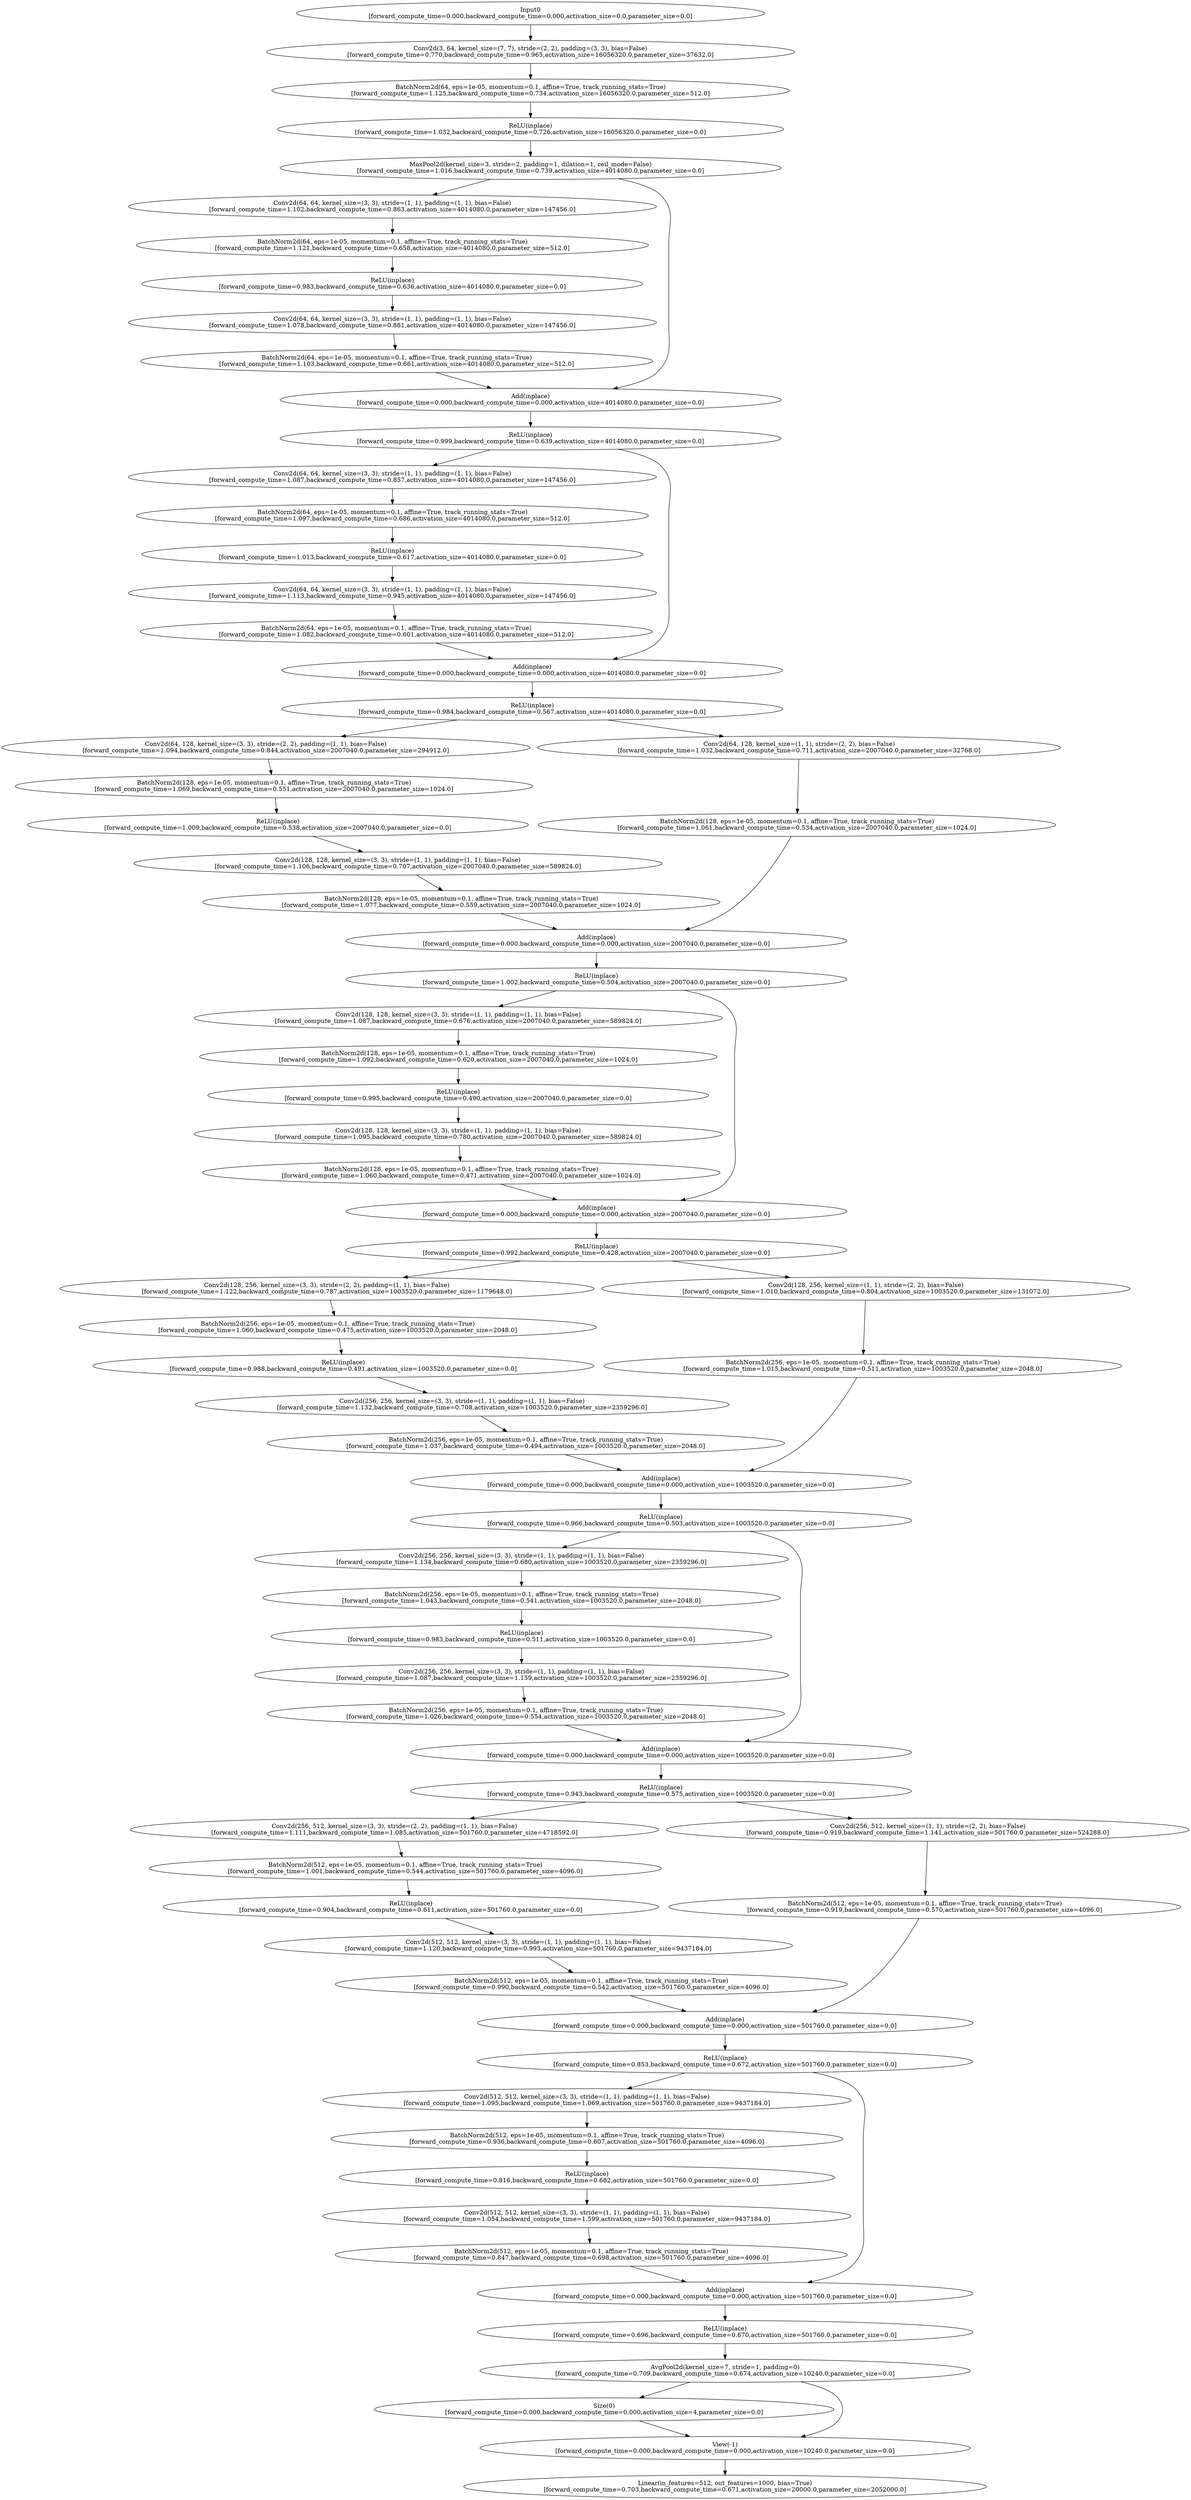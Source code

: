 digraph {
	node1 [label="Input0
[forward_compute_time=0.000,backward_compute_time=0.000,activation_size=0.0,parameter_size=0.0]"]
	node2 [label="Conv2d(3, 64, kernel_size=(7, 7), stride=(2, 2), padding=(3, 3), bias=False)
[forward_compute_time=0.770,backward_compute_time=0.965,activation_size=16056320.0,parameter_size=37632.0]"]
	node3 [label="BatchNorm2d(64, eps=1e-05, momentum=0.1, affine=True, track_running_stats=True)
[forward_compute_time=1.125,backward_compute_time=0.734,activation_size=16056320.0,parameter_size=512.0]"]
	node4 [label="ReLU(inplace)
[forward_compute_time=1.032,backward_compute_time=0.726,activation_size=16056320.0,parameter_size=0.0]"]
	node5 [label="MaxPool2d(kernel_size=3, stride=2, padding=1, dilation=1, ceil_mode=False)
[forward_compute_time=1.016,backward_compute_time=0.739,activation_size=4014080.0,parameter_size=0.0]"]
	node6 [label="Conv2d(64, 64, kernel_size=(3, 3), stride=(1, 1), padding=(1, 1), bias=False)
[forward_compute_time=1.102,backward_compute_time=0.863,activation_size=4014080.0,parameter_size=147456.0]"]
	node7 [label="BatchNorm2d(64, eps=1e-05, momentum=0.1, affine=True, track_running_stats=True)
[forward_compute_time=1.121,backward_compute_time=0.658,activation_size=4014080.0,parameter_size=512.0]"]
	node8 [label="ReLU(inplace)
[forward_compute_time=0.983,backward_compute_time=0.636,activation_size=4014080.0,parameter_size=0.0]"]
	node9 [label="Conv2d(64, 64, kernel_size=(3, 3), stride=(1, 1), padding=(1, 1), bias=False)
[forward_compute_time=1.078,backward_compute_time=0.881,activation_size=4014080.0,parameter_size=147456.0]"]
	node10 [label="BatchNorm2d(64, eps=1e-05, momentum=0.1, affine=True, track_running_stats=True)
[forward_compute_time=1.103,backward_compute_time=0.661,activation_size=4014080.0,parameter_size=512.0]"]
	node11 [label="Add(inplace)
[forward_compute_time=0.000,backward_compute_time=0.000,activation_size=4014080.0,parameter_size=0.0]"]
	node12 [label="ReLU(inplace)
[forward_compute_time=0.999,backward_compute_time=0.639,activation_size=4014080.0,parameter_size=0.0]"]
	node13 [label="Conv2d(64, 64, kernel_size=(3, 3), stride=(1, 1), padding=(1, 1), bias=False)
[forward_compute_time=1.087,backward_compute_time=0.857,activation_size=4014080.0,parameter_size=147456.0]"]
	node14 [label="BatchNorm2d(64, eps=1e-05, momentum=0.1, affine=True, track_running_stats=True)
[forward_compute_time=1.097,backward_compute_time=0.686,activation_size=4014080.0,parameter_size=512.0]"]
	node15 [label="ReLU(inplace)
[forward_compute_time=1.013,backward_compute_time=0.617,activation_size=4014080.0,parameter_size=0.0]"]
	node16 [label="Conv2d(64, 64, kernel_size=(3, 3), stride=(1, 1), padding=(1, 1), bias=False)
[forward_compute_time=1.113,backward_compute_time=0.945,activation_size=4014080.0,parameter_size=147456.0]"]
	node17 [label="BatchNorm2d(64, eps=1e-05, momentum=0.1, affine=True, track_running_stats=True)
[forward_compute_time=1.082,backward_compute_time=0.601,activation_size=4014080.0,parameter_size=512.0]"]
	node18 [label="Add(inplace)
[forward_compute_time=0.000,backward_compute_time=0.000,activation_size=4014080.0,parameter_size=0.0]"]
	node19 [label="ReLU(inplace)
[forward_compute_time=0.984,backward_compute_time=0.567,activation_size=4014080.0,parameter_size=0.0]"]
	node20 [label="Conv2d(64, 128, kernel_size=(3, 3), stride=(2, 2), padding=(1, 1), bias=False)
[forward_compute_time=1.094,backward_compute_time=0.844,activation_size=2007040.0,parameter_size=294912.0]"]
	node21 [label="BatchNorm2d(128, eps=1e-05, momentum=0.1, affine=True, track_running_stats=True)
[forward_compute_time=1.069,backward_compute_time=0.551,activation_size=2007040.0,parameter_size=1024.0]"]
	node22 [label="ReLU(inplace)
[forward_compute_time=1.009,backward_compute_time=0.538,activation_size=2007040.0,parameter_size=0.0]"]
	node23 [label="Conv2d(128, 128, kernel_size=(3, 3), stride=(1, 1), padding=(1, 1), bias=False)
[forward_compute_time=1.106,backward_compute_time=0.707,activation_size=2007040.0,parameter_size=589824.0]"]
	node24 [label="BatchNorm2d(128, eps=1e-05, momentum=0.1, affine=True, track_running_stats=True)
[forward_compute_time=1.077,backward_compute_time=0.559,activation_size=2007040.0,parameter_size=1024.0]"]
	node25 [label="Conv2d(64, 128, kernel_size=(1, 1), stride=(2, 2), bias=False)
[forward_compute_time=1.032,backward_compute_time=0.711,activation_size=2007040.0,parameter_size=32768.0]"]
	node26 [label="BatchNorm2d(128, eps=1e-05, momentum=0.1, affine=True, track_running_stats=True)
[forward_compute_time=1.061,backward_compute_time=0.534,activation_size=2007040.0,parameter_size=1024.0]"]
	node27 [label="Add(inplace)
[forward_compute_time=0.000,backward_compute_time=0.000,activation_size=2007040.0,parameter_size=0.0]"]
	node28 [label="ReLU(inplace)
[forward_compute_time=1.002,backward_compute_time=0.504,activation_size=2007040.0,parameter_size=0.0]"]
	node29 [label="Conv2d(128, 128, kernel_size=(3, 3), stride=(1, 1), padding=(1, 1), bias=False)
[forward_compute_time=1.087,backward_compute_time=0.676,activation_size=2007040.0,parameter_size=589824.0]"]
	node30 [label="BatchNorm2d(128, eps=1e-05, momentum=0.1, affine=True, track_running_stats=True)
[forward_compute_time=1.092,backward_compute_time=0.620,activation_size=2007040.0,parameter_size=1024.0]"]
	node31 [label="ReLU(inplace)
[forward_compute_time=0.995,backward_compute_time=0.490,activation_size=2007040.0,parameter_size=0.0]"]
	node32 [label="Conv2d(128, 128, kernel_size=(3, 3), stride=(1, 1), padding=(1, 1), bias=False)
[forward_compute_time=1.095,backward_compute_time=0.780,activation_size=2007040.0,parameter_size=589824.0]"]
	node33 [label="BatchNorm2d(128, eps=1e-05, momentum=0.1, affine=True, track_running_stats=True)
[forward_compute_time=1.060,backward_compute_time=0.471,activation_size=2007040.0,parameter_size=1024.0]"]
	node34 [label="Add(inplace)
[forward_compute_time=0.000,backward_compute_time=0.000,activation_size=2007040.0,parameter_size=0.0]"]
	node35 [label="ReLU(inplace)
[forward_compute_time=0.992,backward_compute_time=0.428,activation_size=2007040.0,parameter_size=0.0]"]
	node36 [label="Conv2d(128, 256, kernel_size=(3, 3), stride=(2, 2), padding=(1, 1), bias=False)
[forward_compute_time=1.122,backward_compute_time=0.787,activation_size=1003520.0,parameter_size=1179648.0]"]
	node37 [label="BatchNorm2d(256, eps=1e-05, momentum=0.1, affine=True, track_running_stats=True)
[forward_compute_time=1.060,backward_compute_time=0.475,activation_size=1003520.0,parameter_size=2048.0]"]
	node38 [label="ReLU(inplace)
[forward_compute_time=0.988,backward_compute_time=0.491,activation_size=1003520.0,parameter_size=0.0]"]
	node39 [label="Conv2d(256, 256, kernel_size=(3, 3), stride=(1, 1), padding=(1, 1), bias=False)
[forward_compute_time=1.132,backward_compute_time=0.708,activation_size=1003520.0,parameter_size=2359296.0]"]
	node40 [label="BatchNorm2d(256, eps=1e-05, momentum=0.1, affine=True, track_running_stats=True)
[forward_compute_time=1.037,backward_compute_time=0.494,activation_size=1003520.0,parameter_size=2048.0]"]
	node41 [label="Conv2d(128, 256, kernel_size=(1, 1), stride=(2, 2), bias=False)
[forward_compute_time=1.010,backward_compute_time=0.804,activation_size=1003520.0,parameter_size=131072.0]"]
	node42 [label="BatchNorm2d(256, eps=1e-05, momentum=0.1, affine=True, track_running_stats=True)
[forward_compute_time=1.015,backward_compute_time=0.511,activation_size=1003520.0,parameter_size=2048.0]"]
	node43 [label="Add(inplace)
[forward_compute_time=0.000,backward_compute_time=0.000,activation_size=1003520.0,parameter_size=0.0]"]
	node44 [label="ReLU(inplace)
[forward_compute_time=0.966,backward_compute_time=0.503,activation_size=1003520.0,parameter_size=0.0]"]
	node45 [label="Conv2d(256, 256, kernel_size=(3, 3), stride=(1, 1), padding=(1, 1), bias=False)
[forward_compute_time=1.134,backward_compute_time=0.680,activation_size=1003520.0,parameter_size=2359296.0]"]
	node46 [label="BatchNorm2d(256, eps=1e-05, momentum=0.1, affine=True, track_running_stats=True)
[forward_compute_time=1.043,backward_compute_time=0.541,activation_size=1003520.0,parameter_size=2048.0]"]
	node47 [label="ReLU(inplace)
[forward_compute_time=0.983,backward_compute_time=0.511,activation_size=1003520.0,parameter_size=0.0]"]
	node48 [label="Conv2d(256, 256, kernel_size=(3, 3), stride=(1, 1), padding=(1, 1), bias=False)
[forward_compute_time=1.087,backward_compute_time=1.159,activation_size=1003520.0,parameter_size=2359296.0]"]
	node49 [label="BatchNorm2d(256, eps=1e-05, momentum=0.1, affine=True, track_running_stats=True)
[forward_compute_time=1.026,backward_compute_time=0.554,activation_size=1003520.0,parameter_size=2048.0]"]
	node50 [label="Add(inplace)
[forward_compute_time=0.000,backward_compute_time=0.000,activation_size=1003520.0,parameter_size=0.0]"]
	node51 [label="ReLU(inplace)
[forward_compute_time=0.943,backward_compute_time=0.575,activation_size=1003520.0,parameter_size=0.0]"]
	node52 [label="Conv2d(256, 512, kernel_size=(3, 3), stride=(2, 2), padding=(1, 1), bias=False)
[forward_compute_time=1.111,backward_compute_time=1.085,activation_size=501760.0,parameter_size=4718592.0]"]
	node53 [label="BatchNorm2d(512, eps=1e-05, momentum=0.1, affine=True, track_running_stats=True)
[forward_compute_time=1.001,backward_compute_time=0.544,activation_size=501760.0,parameter_size=4096.0]"]
	node54 [label="ReLU(inplace)
[forward_compute_time=0.904,backward_compute_time=0.611,activation_size=501760.0,parameter_size=0.0]"]
	node55 [label="Conv2d(512, 512, kernel_size=(3, 3), stride=(1, 1), padding=(1, 1), bias=False)
[forward_compute_time=1.120,backward_compute_time=0.993,activation_size=501760.0,parameter_size=9437184.0]"]
	node56 [label="BatchNorm2d(512, eps=1e-05, momentum=0.1, affine=True, track_running_stats=True)
[forward_compute_time=0.990,backward_compute_time=0.542,activation_size=501760.0,parameter_size=4096.0]"]
	node57 [label="Conv2d(256, 512, kernel_size=(1, 1), stride=(2, 2), bias=False)
[forward_compute_time=0.919,backward_compute_time=1.141,activation_size=501760.0,parameter_size=524288.0]"]
	node58 [label="BatchNorm2d(512, eps=1e-05, momentum=0.1, affine=True, track_running_stats=True)
[forward_compute_time=0.919,backward_compute_time=0.570,activation_size=501760.0,parameter_size=4096.0]"]
	node59 [label="Add(inplace)
[forward_compute_time=0.000,backward_compute_time=0.000,activation_size=501760.0,parameter_size=0.0]"]
	node60 [label="ReLU(inplace)
[forward_compute_time=0.853,backward_compute_time=0.672,activation_size=501760.0,parameter_size=0.0]"]
	node61 [label="Conv2d(512, 512, kernel_size=(3, 3), stride=(1, 1), padding=(1, 1), bias=False)
[forward_compute_time=1.095,backward_compute_time=1.069,activation_size=501760.0,parameter_size=9437184.0]"]
	node62 [label="BatchNorm2d(512, eps=1e-05, momentum=0.1, affine=True, track_running_stats=True)
[forward_compute_time=0.936,backward_compute_time=0.607,activation_size=501760.0,parameter_size=4096.0]"]
	node63 [label="ReLU(inplace)
[forward_compute_time=0.816,backward_compute_time=0.682,activation_size=501760.0,parameter_size=0.0]"]
	node64 [label="Conv2d(512, 512, kernel_size=(3, 3), stride=(1, 1), padding=(1, 1), bias=False)
[forward_compute_time=1.054,backward_compute_time=1.599,activation_size=501760.0,parameter_size=9437184.0]"]
	node65 [label="BatchNorm2d(512, eps=1e-05, momentum=0.1, affine=True, track_running_stats=True)
[forward_compute_time=0.847,backward_compute_time=0.698,activation_size=501760.0,parameter_size=4096.0]"]
	node66 [label="Add(inplace)
[forward_compute_time=0.000,backward_compute_time=0.000,activation_size=501760.0,parameter_size=0.0]"]
	node67 [label="ReLU(inplace)
[forward_compute_time=0.696,backward_compute_time=0.670,activation_size=501760.0,parameter_size=0.0]"]
	node68 [label="AvgPool2d(kernel_size=7, stride=1, padding=0)
[forward_compute_time=0.709,backward_compute_time=0.674,activation_size=10240.0,parameter_size=0.0]"]
	node69 [label="Size(0)
[forward_compute_time=0.000,backward_compute_time=0.000,activation_size=4,parameter_size=0.0]"]
	node70 [label="View(-1)
[forward_compute_time=0.000,backward_compute_time=0.000,activation_size=10240.0,parameter_size=0.0]"]
	node71 [label="Linear(in_features=512, out_features=1000, bias=True)
[forward_compute_time=0.703,backward_compute_time=0.671,activation_size=20000.0,parameter_size=2052000.0]"]
	node1 -> node2
	node2 -> node3
	node3 -> node4
	node4 -> node5
	node5 -> node6
	node5 -> node11
	node6 -> node7
	node7 -> node8
	node8 -> node9
	node9 -> node10
	node10 -> node11
	node11 -> node12
	node12 -> node13
	node12 -> node18
	node13 -> node14
	node14 -> node15
	node15 -> node16
	node16 -> node17
	node17 -> node18
	node18 -> node19
	node19 -> node20
	node19 -> node25
	node20 -> node21
	node21 -> node22
	node22 -> node23
	node23 -> node24
	node24 -> node27
	node25 -> node26
	node26 -> node27
	node27 -> node28
	node28 -> node29
	node28 -> node34
	node29 -> node30
	node30 -> node31
	node31 -> node32
	node32 -> node33
	node33 -> node34
	node34 -> node35
	node35 -> node36
	node35 -> node41
	node36 -> node37
	node37 -> node38
	node38 -> node39
	node39 -> node40
	node40 -> node43
	node41 -> node42
	node42 -> node43
	node43 -> node44
	node44 -> node45
	node44 -> node50
	node45 -> node46
	node46 -> node47
	node47 -> node48
	node48 -> node49
	node49 -> node50
	node50 -> node51
	node51 -> node52
	node51 -> node57
	node52 -> node53
	node53 -> node54
	node54 -> node55
	node55 -> node56
	node56 -> node59
	node57 -> node58
	node58 -> node59
	node59 -> node60
	node60 -> node61
	node60 -> node66
	node61 -> node62
	node62 -> node63
	node63 -> node64
	node64 -> node65
	node65 -> node66
	node66 -> node67
	node67 -> node68
	node68 -> node69
	node68 -> node70
	node69 -> node70
	node70 -> node71
}
